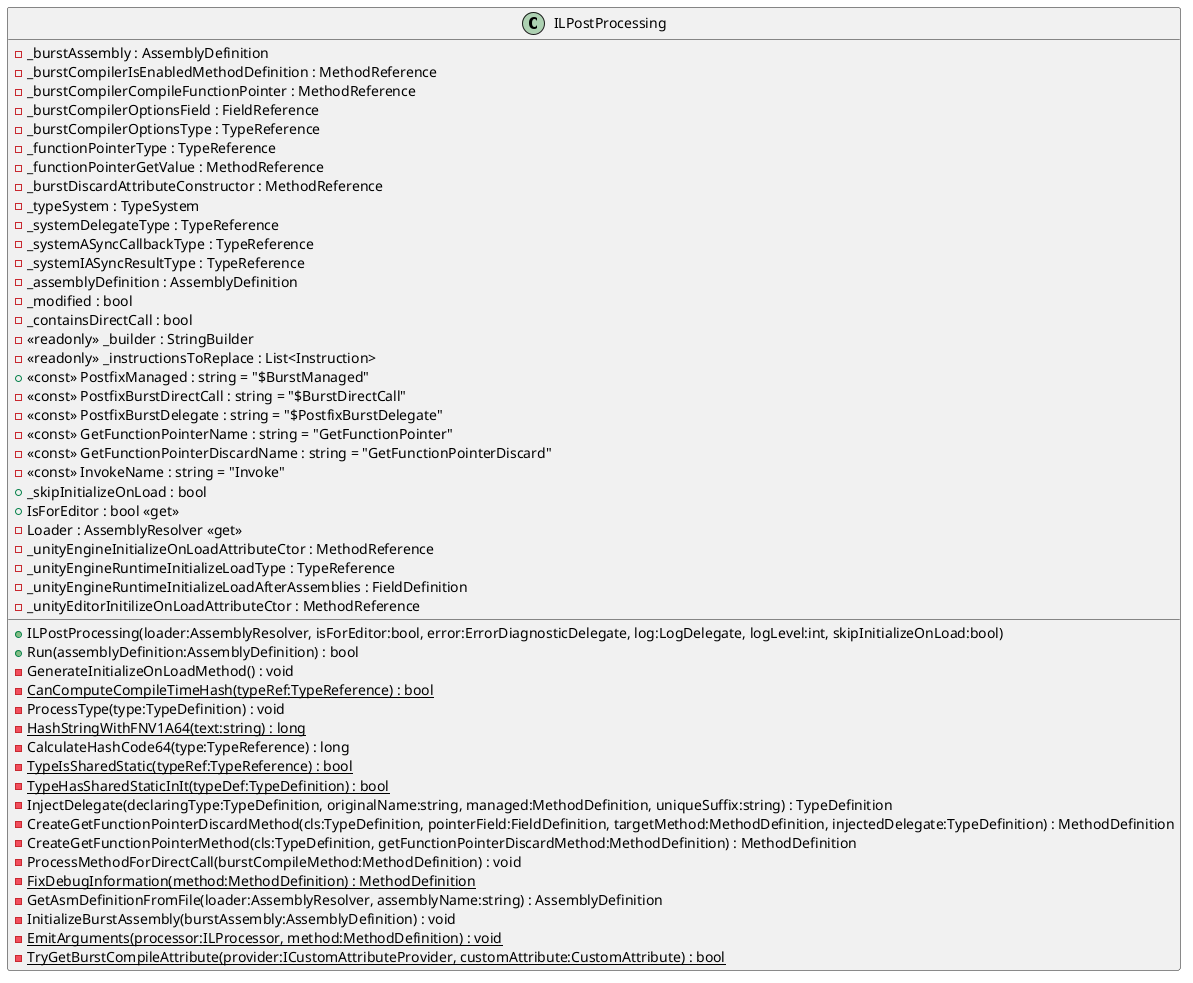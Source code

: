 @startuml
class ILPostProcessing {
    - _burstAssembly : AssemblyDefinition
    - _burstCompilerIsEnabledMethodDefinition : MethodReference
    - _burstCompilerCompileFunctionPointer : MethodReference
    - _burstCompilerOptionsField : FieldReference
    - _burstCompilerOptionsType : TypeReference
    - _functionPointerType : TypeReference
    - _functionPointerGetValue : MethodReference
    - _burstDiscardAttributeConstructor : MethodReference
    - _typeSystem : TypeSystem
    - _systemDelegateType : TypeReference
    - _systemASyncCallbackType : TypeReference
    - _systemIASyncResultType : TypeReference
    - _assemblyDefinition : AssemblyDefinition
    - _modified : bool
    - _containsDirectCall : bool
    - <<readonly>> _builder : StringBuilder
    - <<readonly>> _instructionsToReplace : List<Instruction>
    + <<const>> PostfixManaged : string = "$BurstManaged"
    - <<const>> PostfixBurstDirectCall : string = "$BurstDirectCall"
    - <<const>> PostfixBurstDelegate : string = "$PostfixBurstDelegate"
    - <<const>> GetFunctionPointerName : string = "GetFunctionPointer"
    - <<const>> GetFunctionPointerDiscardName : string = "GetFunctionPointerDiscard"
    - <<const>> InvokeName : string = "Invoke"
    + ILPostProcessing(loader:AssemblyResolver, isForEditor:bool, error:ErrorDiagnosticDelegate, log:LogDelegate, logLevel:int, skipInitializeOnLoad:bool)
    + _skipInitializeOnLoad : bool
    + IsForEditor : bool <<get>>
    - Loader : AssemblyResolver <<get>>
    + Run(assemblyDefinition:AssemblyDefinition) : bool
    - GenerateInitializeOnLoadMethod() : void
    - {static} CanComputeCompileTimeHash(typeRef:TypeReference) : bool
    - ProcessType(type:TypeDefinition) : void
    - {static} HashStringWithFNV1A64(text:string) : long
    - CalculateHashCode64(type:TypeReference) : long
    - {static} TypeIsSharedStatic(typeRef:TypeReference) : bool
    - {static} TypeHasSharedStaticInIt(typeDef:TypeDefinition) : bool
    - InjectDelegate(declaringType:TypeDefinition, originalName:string, managed:MethodDefinition, uniqueSuffix:string) : TypeDefinition
    - CreateGetFunctionPointerDiscardMethod(cls:TypeDefinition, pointerField:FieldDefinition, targetMethod:MethodDefinition, injectedDelegate:TypeDefinition) : MethodDefinition
    - CreateGetFunctionPointerMethod(cls:TypeDefinition, getFunctionPointerDiscardMethod:MethodDefinition) : MethodDefinition
    - ProcessMethodForDirectCall(burstCompileMethod:MethodDefinition) : void
    - {static} FixDebugInformation(method:MethodDefinition) : MethodDefinition
    - GetAsmDefinitionFromFile(loader:AssemblyResolver, assemblyName:string) : AssemblyDefinition
    - _unityEngineInitializeOnLoadAttributeCtor : MethodReference
    - _unityEngineRuntimeInitializeLoadType : TypeReference
    - _unityEngineRuntimeInitializeLoadAfterAssemblies : FieldDefinition
    - _unityEditorInitilizeOnLoadAttributeCtor : MethodReference
    - InitializeBurstAssembly(burstAssembly:AssemblyDefinition) : void
    - {static} EmitArguments(processor:ILProcessor, method:MethodDefinition) : void
    - {static} TryGetBurstCompileAttribute(provider:ICustomAttributeProvider, customAttribute:CustomAttribute) : bool
}
@enduml
